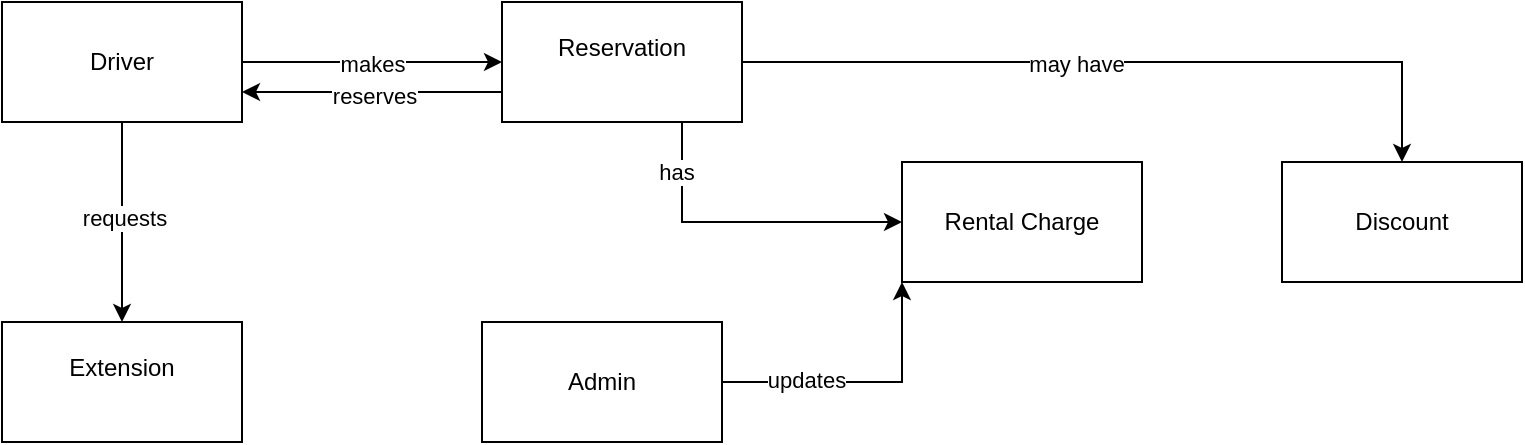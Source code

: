 <mxfile version="24.7.16">
  <diagram name="Page-1" id="Pi7ekk1gOqCMkIKP1s1b">
    <mxGraphModel dx="1050" dy="522" grid="1" gridSize="10" guides="1" tooltips="1" connect="1" arrows="1" fold="1" page="1" pageScale="1" pageWidth="850" pageHeight="1100" math="0" shadow="0">
      <root>
        <mxCell id="0" />
        <mxCell id="1" parent="0" />
        <mxCell id="8dF4_pI3xmYzBbSQNe2d-7" style="edgeStyle=orthogonalEdgeStyle;rounded=0;orthogonalLoop=1;jettySize=auto;html=1;exitX=1;exitY=0.5;exitDx=0;exitDy=0;entryX=0;entryY=0.5;entryDx=0;entryDy=0;" edge="1" parent="1" source="8dF4_pI3xmYzBbSQNe2d-1" target="8dF4_pI3xmYzBbSQNe2d-2">
          <mxGeometry relative="1" as="geometry" />
        </mxCell>
        <mxCell id="8dF4_pI3xmYzBbSQNe2d-8" value="makes" style="edgeLabel;html=1;align=center;verticalAlign=middle;resizable=0;points=[];" vertex="1" connectable="0" parent="8dF4_pI3xmYzBbSQNe2d-7">
          <mxGeometry y="-1" relative="1" as="geometry">
            <mxPoint as="offset" />
          </mxGeometry>
        </mxCell>
        <mxCell id="8dF4_pI3xmYzBbSQNe2d-11" style="edgeStyle=orthogonalEdgeStyle;rounded=0;orthogonalLoop=1;jettySize=auto;html=1;exitX=0.5;exitY=1;exitDx=0;exitDy=0;entryX=0.5;entryY=0;entryDx=0;entryDy=0;" edge="1" parent="1" source="8dF4_pI3xmYzBbSQNe2d-1" target="8dF4_pI3xmYzBbSQNe2d-3">
          <mxGeometry relative="1" as="geometry" />
        </mxCell>
        <mxCell id="8dF4_pI3xmYzBbSQNe2d-12" value="requests" style="edgeLabel;html=1;align=center;verticalAlign=middle;resizable=0;points=[];" vertex="1" connectable="0" parent="8dF4_pI3xmYzBbSQNe2d-11">
          <mxGeometry x="-0.044" y="1" relative="1" as="geometry">
            <mxPoint as="offset" />
          </mxGeometry>
        </mxCell>
        <mxCell id="8dF4_pI3xmYzBbSQNe2d-1" value="Driver" style="rounded=0;whiteSpace=wrap;html=1;" vertex="1" parent="1">
          <mxGeometry x="40" y="40" width="120" height="60" as="geometry" />
        </mxCell>
        <mxCell id="8dF4_pI3xmYzBbSQNe2d-19" style="edgeStyle=orthogonalEdgeStyle;rounded=0;orthogonalLoop=1;jettySize=auto;html=1;exitX=0.75;exitY=1;exitDx=0;exitDy=0;entryX=0;entryY=0.5;entryDx=0;entryDy=0;" edge="1" parent="1" source="8dF4_pI3xmYzBbSQNe2d-2" target="8dF4_pI3xmYzBbSQNe2d-5">
          <mxGeometry relative="1" as="geometry" />
        </mxCell>
        <mxCell id="8dF4_pI3xmYzBbSQNe2d-20" value="has" style="edgeLabel;html=1;align=center;verticalAlign=middle;resizable=0;points=[];" vertex="1" connectable="0" parent="8dF4_pI3xmYzBbSQNe2d-19">
          <mxGeometry x="-0.69" y="-3" relative="1" as="geometry">
            <mxPoint as="offset" />
          </mxGeometry>
        </mxCell>
        <mxCell id="8dF4_pI3xmYzBbSQNe2d-22" style="edgeStyle=orthogonalEdgeStyle;rounded=0;orthogonalLoop=1;jettySize=auto;html=1;exitX=1;exitY=0.5;exitDx=0;exitDy=0;entryX=0.5;entryY=0;entryDx=0;entryDy=0;" edge="1" parent="1" source="8dF4_pI3xmYzBbSQNe2d-2" target="8dF4_pI3xmYzBbSQNe2d-6">
          <mxGeometry relative="1" as="geometry" />
        </mxCell>
        <mxCell id="8dF4_pI3xmYzBbSQNe2d-23" value="may have" style="edgeLabel;html=1;align=center;verticalAlign=middle;resizable=0;points=[];" vertex="1" connectable="0" parent="8dF4_pI3xmYzBbSQNe2d-22">
          <mxGeometry x="-0.121" y="-1" relative="1" as="geometry">
            <mxPoint as="offset" />
          </mxGeometry>
        </mxCell>
        <mxCell id="8dF4_pI3xmYzBbSQNe2d-24" style="edgeStyle=orthogonalEdgeStyle;rounded=0;orthogonalLoop=1;jettySize=auto;html=1;exitX=0;exitY=0.75;exitDx=0;exitDy=0;entryX=1;entryY=0.75;entryDx=0;entryDy=0;" edge="1" parent="1" source="8dF4_pI3xmYzBbSQNe2d-2" target="8dF4_pI3xmYzBbSQNe2d-1">
          <mxGeometry relative="1" as="geometry" />
        </mxCell>
        <mxCell id="8dF4_pI3xmYzBbSQNe2d-25" value="reserves" style="edgeLabel;html=1;align=center;verticalAlign=middle;resizable=0;points=[];" vertex="1" connectable="0" parent="8dF4_pI3xmYzBbSQNe2d-24">
          <mxGeometry x="-0.015" y="2" relative="1" as="geometry">
            <mxPoint as="offset" />
          </mxGeometry>
        </mxCell>
        <mxCell id="8dF4_pI3xmYzBbSQNe2d-2" value="Reservation&lt;div&gt;&lt;br&gt;&lt;/div&gt;" style="rounded=0;whiteSpace=wrap;html=1;" vertex="1" parent="1">
          <mxGeometry x="290" y="40" width="120" height="60" as="geometry" />
        </mxCell>
        <mxCell id="8dF4_pI3xmYzBbSQNe2d-3" value="Extension&lt;div&gt;&lt;br&gt;&lt;/div&gt;" style="rounded=0;whiteSpace=wrap;html=1;" vertex="1" parent="1">
          <mxGeometry x="40" y="200" width="120" height="60" as="geometry" />
        </mxCell>
        <mxCell id="8dF4_pI3xmYzBbSQNe2d-15" style="edgeStyle=orthogonalEdgeStyle;rounded=0;orthogonalLoop=1;jettySize=auto;html=1;exitX=1;exitY=0;exitDx=0;exitDy=0;entryX=0;entryY=1;entryDx=0;entryDy=0;" edge="1" parent="1" source="8dF4_pI3xmYzBbSQNe2d-4" target="8dF4_pI3xmYzBbSQNe2d-5">
          <mxGeometry relative="1" as="geometry">
            <Array as="points">
              <mxPoint x="400" y="230" />
              <mxPoint x="490" y="230" />
            </Array>
          </mxGeometry>
        </mxCell>
        <mxCell id="8dF4_pI3xmYzBbSQNe2d-28" value="updates" style="edgeLabel;html=1;align=center;verticalAlign=middle;resizable=0;points=[];" vertex="1" connectable="0" parent="8dF4_pI3xmYzBbSQNe2d-15">
          <mxGeometry x="-0.153" y="1" relative="1" as="geometry">
            <mxPoint as="offset" />
          </mxGeometry>
        </mxCell>
        <mxCell id="8dF4_pI3xmYzBbSQNe2d-4" value="Admin" style="rounded=0;whiteSpace=wrap;html=1;" vertex="1" parent="1">
          <mxGeometry x="280" y="200" width="120" height="60" as="geometry" />
        </mxCell>
        <mxCell id="8dF4_pI3xmYzBbSQNe2d-5" value="Rental Charge" style="rounded=0;whiteSpace=wrap;html=1;" vertex="1" parent="1">
          <mxGeometry x="490" y="120" width="120" height="60" as="geometry" />
        </mxCell>
        <mxCell id="8dF4_pI3xmYzBbSQNe2d-6" value="Discount" style="rounded=0;whiteSpace=wrap;html=1;" vertex="1" parent="1">
          <mxGeometry x="680" y="120" width="120" height="60" as="geometry" />
        </mxCell>
      </root>
    </mxGraphModel>
  </diagram>
</mxfile>
